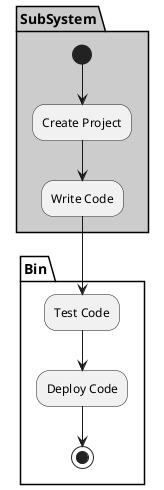 @startuml

partition "Bin" {

}

partition SubSystem  #cccccc {
  (*) --> "Create Project"
  --> "Write Code"
}

partition "Bin" {
  "Write Code" --> "Test Code"
  "Test Code" --> "Deploy Code"
  "Deploy Code" --> (*)
}

@enduml
